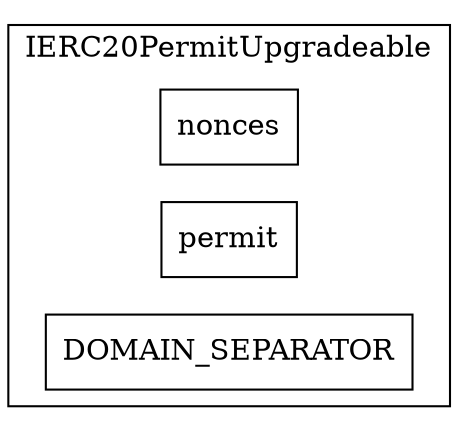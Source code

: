 strict digraph {
rankdir="LR"
node [shape=box]
subgraph cluster_35_IERC20PermitUpgradeable {
label = "IERC20PermitUpgradeable"
"35_nonces" [label="nonces"]
"35_permit" [label="permit"]
"35_DOMAIN_SEPARATOR" [label="DOMAIN_SEPARATOR"]
}subgraph cluster_solidity {
label = "[Solidity]"
}
}